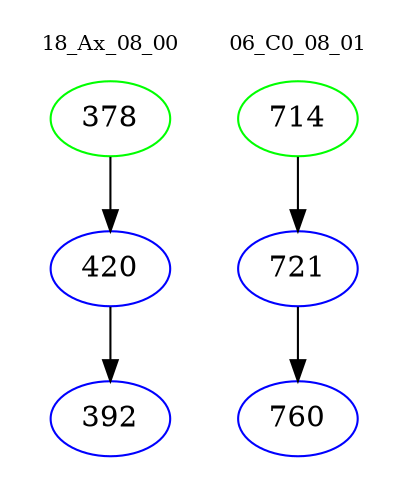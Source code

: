 digraph{
subgraph cluster_0 {
color = white
label = "18_Ax_08_00";
fontsize=10;
T0_378 [label="378", color="green"]
T0_378 -> T0_420 [color="black"]
T0_420 [label="420", color="blue"]
T0_420 -> T0_392 [color="black"]
T0_392 [label="392", color="blue"]
}
subgraph cluster_1 {
color = white
label = "06_C0_08_01";
fontsize=10;
T1_714 [label="714", color="green"]
T1_714 -> T1_721 [color="black"]
T1_721 [label="721", color="blue"]
T1_721 -> T1_760 [color="black"]
T1_760 [label="760", color="blue"]
}
}

